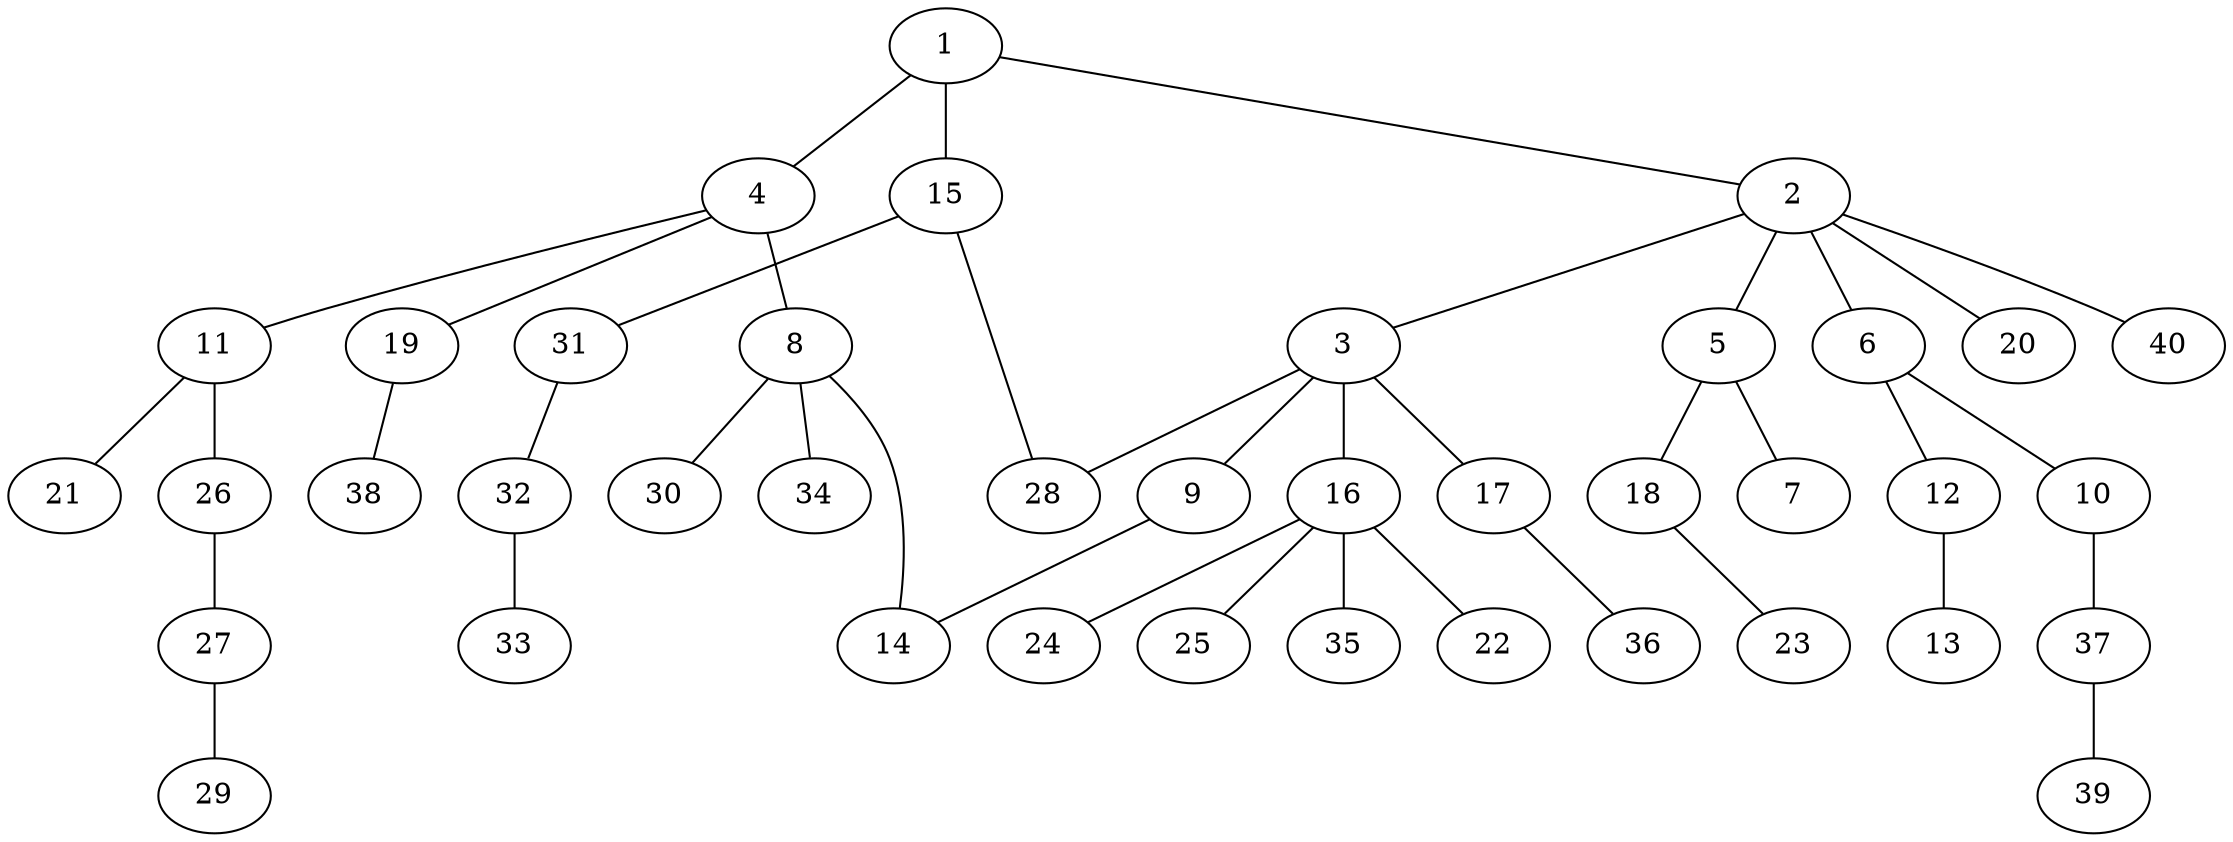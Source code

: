 graph graphname {1--2
1--4
1--15
2--3
2--5
2--6
2--20
2--40
3--9
3--16
3--17
3--28
4--8
4--11
4--19
5--7
5--18
6--10
6--12
8--14
8--30
8--34
9--14
10--37
11--21
11--26
12--13
15--28
15--31
16--22
16--24
16--25
16--35
17--36
18--23
19--38
26--27
27--29
31--32
32--33
37--39
}